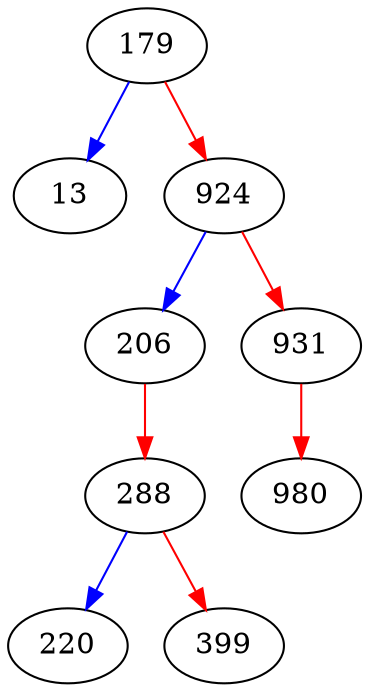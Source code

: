 digraph my_tree {
179 -> 13 [color=blue];
179 -> 924 [color=red];
924 -> 206 [color=blue];
924 -> 931 [color=red];
206 -> 288 [color=red];
288 -> 220 [color=blue];
288 -> 399 [color=red];
931 -> 980 [color=red];
}
